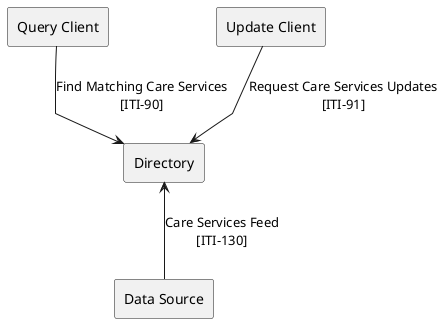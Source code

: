 @startuml simple-deployment
hide footbox
skinparam linetype polyline

agent "Query Client" as Query
agent "Update Client" as Update
agent "Data Source" as Source
agent "Directory" as Directory


Query --> Directory: Find Matching Care Services\n[ITI-90]
Update --> Directory: Request Care Services Updates\n[ITI-91]
Directory <-- Source: Care Services Feed\n[ITI-130]

@enduml